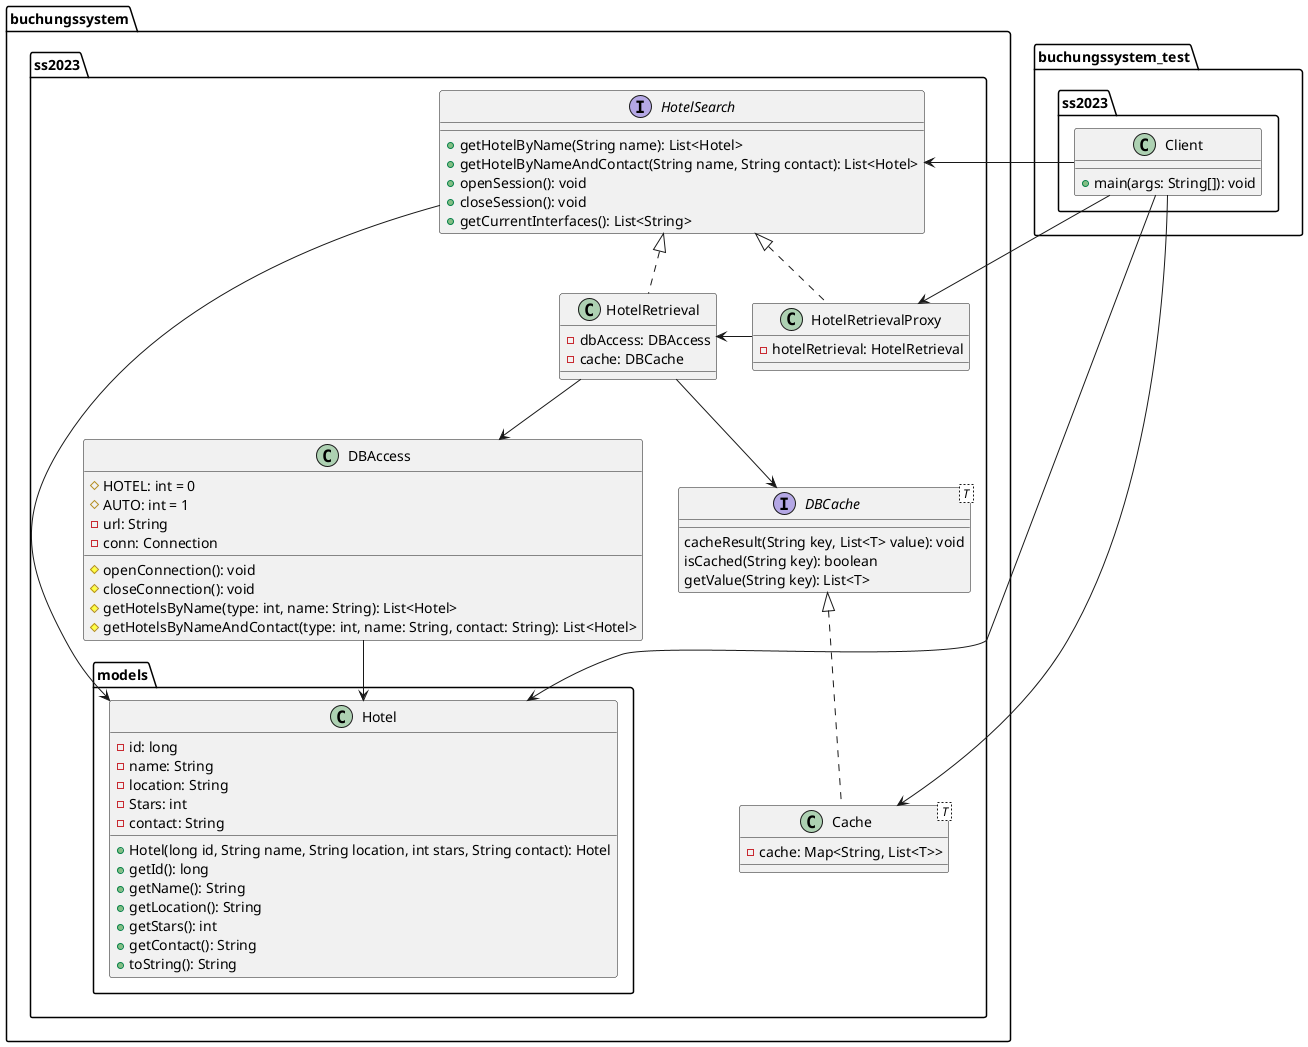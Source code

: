 @startuml
'https://plantuml.com/class-diagram

package buchungssystem_test.ss2023 {
    class Client {
        + main(args: String[]): void
    }
}

package buchungssystem.ss2023 {
    interface HotelSearch {
        + getHotelByName(String name): List<Hotel>
        + getHotelByNameAndContact(String name, String contact): List<Hotel>
        + openSession(): void
        + closeSession(): void
        + getCurrentInterfaces(): List<String>
    }
    class HotelRetrieval implements HotelSearch {
        - dbAccess: DBAccess
        - cache: DBCache
    }
    class HotelRetrievalProxy implements HotelSearch {
        - hotelRetrieval: HotelRetrieval
    }

    HotelRetrievalProxy -> HotelRetrieval

    class DBAccess {
        # HOTEL: int = 0
        # AUTO: int = 1
        - url: String
        - conn: Connection
        # openConnection(): void
        # closeConnection(): void
        # getHotelsByName(type: int, name: String): List<Hotel>
        # getHotelsByNameAndContact(type: int, name: String, contact: String): List<Hotel>
    }

    HotelRetrieval --> DBAccess

    interface DBCache< T > {
        cacheResult(String key, List<T> value): void
        isCached(String key): boolean
        getValue(String key): List<T>
    }

    HotelRetrieval --> DBCache

    class Cache< T > implements DBCache {
        - cache: Map<String, List<T>>
    }

    package models {
        class Hotel {
            - id: long
            - name: String
            - location: String
            - Stars: int
            - contact: String

            + Hotel(long id, String name, String location, int stars, String contact): Hotel
            + getId(): long
            + getName(): String
            + getLocation(): String
            + getStars(): int
            + getContact(): String
            + toString(): String
    }

    DBAccess --> Hotel
    HotelSearch --> Hotel


    Client -> HotelRetrievalProxy
    Client -> HotelSearch
    Client -> Cache
    Client -> Hotel
}

@enduml